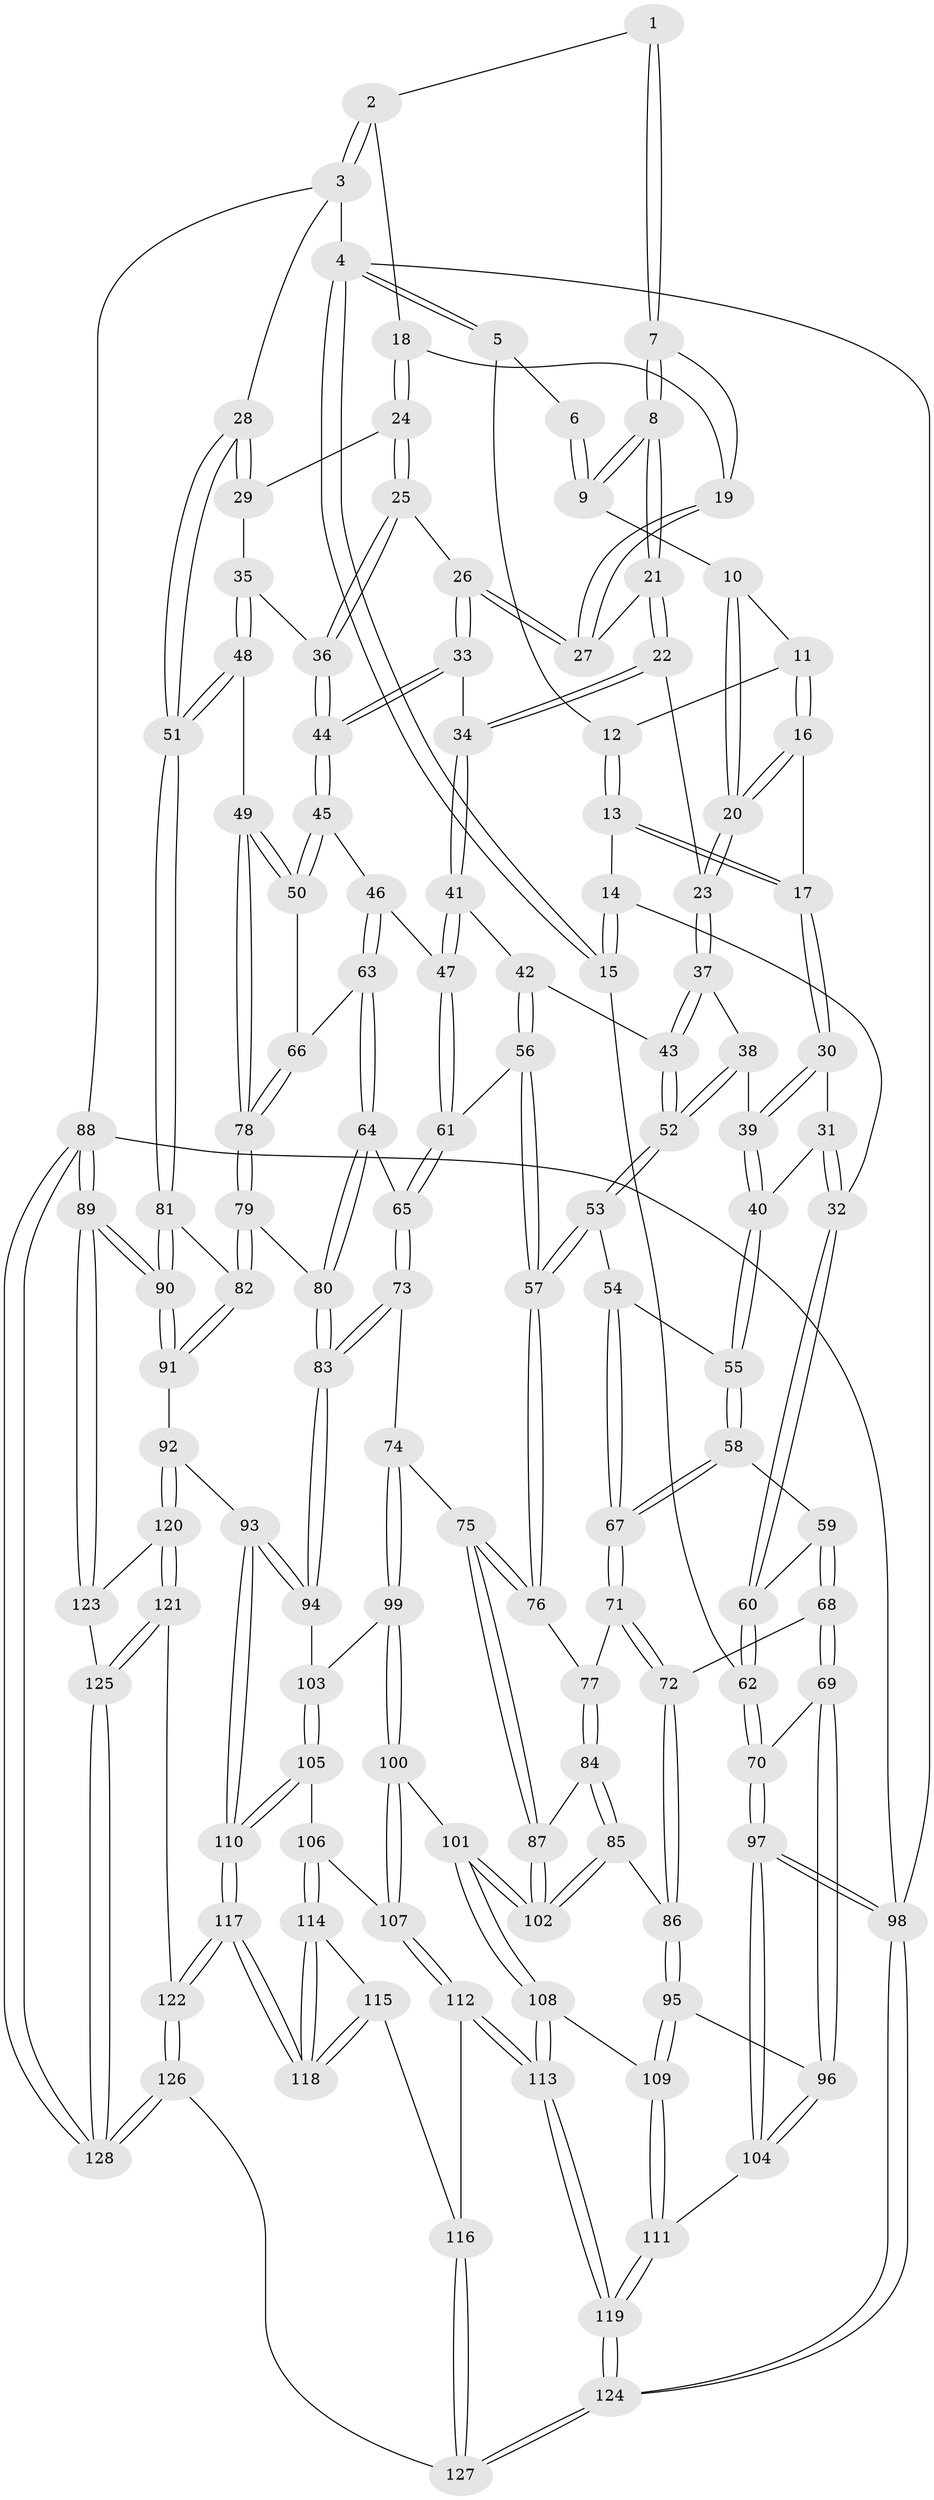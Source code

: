 // coarse degree distribution, {4: 0.3146067415730337, 7: 0.02247191011235955, 3: 0.07865168539325842, 5: 0.4606741573033708, 6: 0.12359550561797752}
// Generated by graph-tools (version 1.1) at 2025/21/03/04/25 18:21:39]
// undirected, 128 vertices, 317 edges
graph export_dot {
graph [start="1"]
  node [color=gray90,style=filled];
  1 [pos="+0.6739261750565114+0"];
  2 [pos="+0.8467780531212289+0"];
  3 [pos="+1+0"];
  4 [pos="+0+0"];
  5 [pos="+0.2601296914455706+0"];
  6 [pos="+0.4723727560287012+0"];
  7 [pos="+0.5635562769943262+0.0905951549643009"];
  8 [pos="+0.555390373839305+0.10093765905565039"];
  9 [pos="+0.4928317566184861+0.08317302971527545"];
  10 [pos="+0.4622147892622793+0.08859681547321548"];
  11 [pos="+0.280742117195366+0"];
  12 [pos="+0.26326227801590285+0"];
  13 [pos="+0.2310815861361072+0"];
  14 [pos="+0.13930283754340458+0.12434677299874201"];
  15 [pos="+0+0"];
  16 [pos="+0.3792602025417373+0.15777227637678123"];
  17 [pos="+0.27005085000406737+0.1736462424579763"];
  18 [pos="+0.8119590751170417+0"];
  19 [pos="+0.6747087559141455+0.10583798519497849"];
  20 [pos="+0.39552359376080515+0.1670389680045804"];
  21 [pos="+0.5588361838102269+0.14520962890025724"];
  22 [pos="+0.5559433483794972+0.15862246004617644"];
  23 [pos="+0.41050991062165737+0.193700930697795"];
  24 [pos="+0.8193247712672302+0.10100309592675508"];
  25 [pos="+0.7196055912976504+0.19670095734075485"];
  26 [pos="+0.6971975058612692+0.21016217218765948"];
  27 [pos="+0.6706771316860787+0.14852960478539498"];
  28 [pos="+1+0"];
  29 [pos="+0.8545808580638447+0.16376837087644108"];
  30 [pos="+0.25338820110847254+0.19161567574541077"];
  31 [pos="+0.2395967653809934+0.2002450257622113"];
  32 [pos="+0.13146163369786992+0.24977519815739696"];
  33 [pos="+0.6899045948131788+0.22653168389274636"];
  34 [pos="+0.5832698477274935+0.24350230848673834"];
  35 [pos="+0.8855927700934593+0.22989143786322205"];
  36 [pos="+0.8471641864335078+0.24580610285248553"];
  37 [pos="+0.41355556595705945+0.22665387322261893"];
  38 [pos="+0.36182530988792827+0.27880778098627457"];
  39 [pos="+0.35551285069348104+0.2822817296436544"];
  40 [pos="+0.3266622258242004+0.3140875262880042"];
  41 [pos="+0.5585335355177009+0.28511550208536224"];
  42 [pos="+0.4954634358778036+0.28578937196303567"];
  43 [pos="+0.4800880307421338+0.2817928100637473"];
  44 [pos="+0.739842188810502+0.31604615983506934"];
  45 [pos="+0.739350678684305+0.32041103984128705"];
  46 [pos="+0.635916660107389+0.353553458662307"];
  47 [pos="+0.567071746633308+0.3058126453626266"];
  48 [pos="+1+0.3323101850162855"];
  49 [pos="+0.8872072744572137+0.41243056631258856"];
  50 [pos="+0.7424690194762076+0.3272244347800058"];
  51 [pos="+1+0.3375701514441877"];
  52 [pos="+0.4227362928965397+0.35631158450072836"];
  53 [pos="+0.4137463610132493+0.40013442226179774"];
  54 [pos="+0.3649783003782811+0.37585703120965364"];
  55 [pos="+0.31710330212876703+0.3289591877192252"];
  56 [pos="+0.47516871540243855+0.4075603158010892"];
  57 [pos="+0.43255420805099676+0.4363528227933591"];
  58 [pos="+0.24143009882378913+0.35745552159437854"];
  59 [pos="+0.20252821520601064+0.3479897837595763"];
  60 [pos="+0.12102453904143448+0.2640655702855299"];
  61 [pos="+0.5413931943961642+0.39262766555723844"];
  62 [pos="+0+0.32175570727050123"];
  63 [pos="+0.6342412569989008+0.45133302192933095"];
  64 [pos="+0.6216861774162538+0.4678643992765267"];
  65 [pos="+0.6038602856730685+0.4792574300810404"];
  66 [pos="+0.7243916471463088+0.422271459626885"];
  67 [pos="+0.2973632179270476+0.45060176975331806"];
  68 [pos="+0.1588953291632334+0.5174577168441087"];
  69 [pos="+0+0.42857658061579007"];
  70 [pos="+0+0.39006979959377613"];
  71 [pos="+0.3103891663404799+0.4893258134433509"];
  72 [pos="+0.17603606408247896+0.5402943929816801"];
  73 [pos="+0.5596249162365703+0.5570622372186042"];
  74 [pos="+0.5508240250390398+0.5580546629351493"];
  75 [pos="+0.48213897006554546+0.5311675755693169"];
  76 [pos="+0.42865973664128143+0.4658196908801946"];
  77 [pos="+0.3210816061959557+0.49414993317993955"];
  78 [pos="+0.8098193803114867+0.5098259879939603"];
  79 [pos="+0.8084165766838192+0.5168891791932267"];
  80 [pos="+0.7642758037051065+0.5357550699583262"];
  81 [pos="+1+0.39853475461972493"];
  82 [pos="+0.883234327572595+0.6271848630310275"];
  83 [pos="+0.6559719607202541+0.6420694601644088"];
  84 [pos="+0.3294802348645665+0.5479897563767717"];
  85 [pos="+0.20955423912797724+0.6288156606176234"];
  86 [pos="+0.1788461459489963+0.6232766692492427"];
  87 [pos="+0.3642658076329939+0.6306167773553502"];
  88 [pos="+1+1"];
  89 [pos="+1+1"];
  90 [pos="+1+0.8706787789143213"];
  91 [pos="+0.8770658926592805+0.7506799687391079"];
  92 [pos="+0.8528781892919428+0.7633876872752018"];
  93 [pos="+0.7148837619833924+0.7663109539284904"];
  94 [pos="+0.6607109836671875+0.6583643413777557"];
  95 [pos="+0.1520938545610179+0.6576703080566982"];
  96 [pos="+0.10429023853768554+0.675760422098811"];
  97 [pos="+0+0.8348810407210742"];
  98 [pos="+0+1"];
  99 [pos="+0.5005531966540308+0.6481001735232026"];
  100 [pos="+0.40100455771280796+0.7293499704537759"];
  101 [pos="+0.3672684316630502+0.7079588155124551"];
  102 [pos="+0.3530610435284085+0.6759316572432384"];
  103 [pos="+0.5391601257875808+0.7082596909744046"];
  104 [pos="+0.0010882834032420582+0.7859732037087062"];
  105 [pos="+0.522323684799193+0.7648733251073019"];
  106 [pos="+0.44636588353979695+0.7693012655959517"];
  107 [pos="+0.4143819637889717+0.7519165949104828"];
  108 [pos="+0.25722693325861984+0.7866129915719485"];
  109 [pos="+0.22462353952121614+0.7811404424892497"];
  110 [pos="+0.6617610435121714+0.82487230877642"];
  111 [pos="+0.12945795372327787+0.8700458431604124"];
  112 [pos="+0.3386693375569751+0.9264220738098174"];
  113 [pos="+0.32000765668201825+0.9364972141806546"];
  114 [pos="+0.44705915159935455+0.7711634019902353"];
  115 [pos="+0.47129468949749964+0.9072420972977964"];
  116 [pos="+0.43237281620763446+0.9283842891828306"];
  117 [pos="+0.6281707759037365+0.9237374725432165"];
  118 [pos="+0.5777142362563319+0.9131014423351828"];
  119 [pos="+0.2145054665532501+1"];
  120 [pos="+0.8503394715823097+0.892434217744207"];
  121 [pos="+0.8145677685087069+0.9467290518048396"];
  122 [pos="+0.6310487455637223+0.938125081498343"];
  123 [pos="+0.8979066792166673+0.9476880063724477"];
  124 [pos="+0.1805687746777836+1"];
  125 [pos="+0.8293886428720734+1"];
  126 [pos="+0.6239705663552593+1"];
  127 [pos="+0.554008103479639+1"];
  128 [pos="+0.8138596789429103+1"];
  1 -- 2;
  1 -- 7;
  1 -- 7;
  2 -- 3;
  2 -- 3;
  2 -- 18;
  3 -- 4;
  3 -- 28;
  3 -- 88;
  4 -- 5;
  4 -- 5;
  4 -- 15;
  4 -- 15;
  4 -- 98;
  5 -- 6;
  5 -- 12;
  6 -- 9;
  6 -- 9;
  7 -- 8;
  7 -- 8;
  7 -- 19;
  8 -- 9;
  8 -- 9;
  8 -- 21;
  8 -- 21;
  9 -- 10;
  10 -- 11;
  10 -- 20;
  10 -- 20;
  11 -- 12;
  11 -- 16;
  11 -- 16;
  12 -- 13;
  12 -- 13;
  13 -- 14;
  13 -- 17;
  13 -- 17;
  14 -- 15;
  14 -- 15;
  14 -- 32;
  15 -- 62;
  16 -- 17;
  16 -- 20;
  16 -- 20;
  17 -- 30;
  17 -- 30;
  18 -- 19;
  18 -- 24;
  18 -- 24;
  19 -- 27;
  19 -- 27;
  20 -- 23;
  20 -- 23;
  21 -- 22;
  21 -- 22;
  21 -- 27;
  22 -- 23;
  22 -- 34;
  22 -- 34;
  23 -- 37;
  23 -- 37;
  24 -- 25;
  24 -- 25;
  24 -- 29;
  25 -- 26;
  25 -- 36;
  25 -- 36;
  26 -- 27;
  26 -- 27;
  26 -- 33;
  26 -- 33;
  28 -- 29;
  28 -- 29;
  28 -- 51;
  28 -- 51;
  29 -- 35;
  30 -- 31;
  30 -- 39;
  30 -- 39;
  31 -- 32;
  31 -- 32;
  31 -- 40;
  32 -- 60;
  32 -- 60;
  33 -- 34;
  33 -- 44;
  33 -- 44;
  34 -- 41;
  34 -- 41;
  35 -- 36;
  35 -- 48;
  35 -- 48;
  36 -- 44;
  36 -- 44;
  37 -- 38;
  37 -- 43;
  37 -- 43;
  38 -- 39;
  38 -- 52;
  38 -- 52;
  39 -- 40;
  39 -- 40;
  40 -- 55;
  40 -- 55;
  41 -- 42;
  41 -- 47;
  41 -- 47;
  42 -- 43;
  42 -- 56;
  42 -- 56;
  43 -- 52;
  43 -- 52;
  44 -- 45;
  44 -- 45;
  45 -- 46;
  45 -- 50;
  45 -- 50;
  46 -- 47;
  46 -- 63;
  46 -- 63;
  47 -- 61;
  47 -- 61;
  48 -- 49;
  48 -- 51;
  48 -- 51;
  49 -- 50;
  49 -- 50;
  49 -- 78;
  49 -- 78;
  50 -- 66;
  51 -- 81;
  51 -- 81;
  52 -- 53;
  52 -- 53;
  53 -- 54;
  53 -- 57;
  53 -- 57;
  54 -- 55;
  54 -- 67;
  54 -- 67;
  55 -- 58;
  55 -- 58;
  56 -- 57;
  56 -- 57;
  56 -- 61;
  57 -- 76;
  57 -- 76;
  58 -- 59;
  58 -- 67;
  58 -- 67;
  59 -- 60;
  59 -- 68;
  59 -- 68;
  60 -- 62;
  60 -- 62;
  61 -- 65;
  61 -- 65;
  62 -- 70;
  62 -- 70;
  63 -- 64;
  63 -- 64;
  63 -- 66;
  64 -- 65;
  64 -- 80;
  64 -- 80;
  65 -- 73;
  65 -- 73;
  66 -- 78;
  66 -- 78;
  67 -- 71;
  67 -- 71;
  68 -- 69;
  68 -- 69;
  68 -- 72;
  69 -- 70;
  69 -- 96;
  69 -- 96;
  70 -- 97;
  70 -- 97;
  71 -- 72;
  71 -- 72;
  71 -- 77;
  72 -- 86;
  72 -- 86;
  73 -- 74;
  73 -- 83;
  73 -- 83;
  74 -- 75;
  74 -- 99;
  74 -- 99;
  75 -- 76;
  75 -- 76;
  75 -- 87;
  75 -- 87;
  76 -- 77;
  77 -- 84;
  77 -- 84;
  78 -- 79;
  78 -- 79;
  79 -- 80;
  79 -- 82;
  79 -- 82;
  80 -- 83;
  80 -- 83;
  81 -- 82;
  81 -- 90;
  81 -- 90;
  82 -- 91;
  82 -- 91;
  83 -- 94;
  83 -- 94;
  84 -- 85;
  84 -- 85;
  84 -- 87;
  85 -- 86;
  85 -- 102;
  85 -- 102;
  86 -- 95;
  86 -- 95;
  87 -- 102;
  87 -- 102;
  88 -- 89;
  88 -- 89;
  88 -- 128;
  88 -- 128;
  88 -- 98;
  89 -- 90;
  89 -- 90;
  89 -- 123;
  89 -- 123;
  90 -- 91;
  90 -- 91;
  91 -- 92;
  92 -- 93;
  92 -- 120;
  92 -- 120;
  93 -- 94;
  93 -- 94;
  93 -- 110;
  93 -- 110;
  94 -- 103;
  95 -- 96;
  95 -- 109;
  95 -- 109;
  96 -- 104;
  96 -- 104;
  97 -- 98;
  97 -- 98;
  97 -- 104;
  97 -- 104;
  98 -- 124;
  98 -- 124;
  99 -- 100;
  99 -- 100;
  99 -- 103;
  100 -- 101;
  100 -- 107;
  100 -- 107;
  101 -- 102;
  101 -- 102;
  101 -- 108;
  101 -- 108;
  103 -- 105;
  103 -- 105;
  104 -- 111;
  105 -- 106;
  105 -- 110;
  105 -- 110;
  106 -- 107;
  106 -- 114;
  106 -- 114;
  107 -- 112;
  107 -- 112;
  108 -- 109;
  108 -- 113;
  108 -- 113;
  109 -- 111;
  109 -- 111;
  110 -- 117;
  110 -- 117;
  111 -- 119;
  111 -- 119;
  112 -- 113;
  112 -- 113;
  112 -- 116;
  113 -- 119;
  113 -- 119;
  114 -- 115;
  114 -- 118;
  114 -- 118;
  115 -- 116;
  115 -- 118;
  115 -- 118;
  116 -- 127;
  116 -- 127;
  117 -- 118;
  117 -- 118;
  117 -- 122;
  117 -- 122;
  119 -- 124;
  119 -- 124;
  120 -- 121;
  120 -- 121;
  120 -- 123;
  121 -- 122;
  121 -- 125;
  121 -- 125;
  122 -- 126;
  122 -- 126;
  123 -- 125;
  124 -- 127;
  124 -- 127;
  125 -- 128;
  125 -- 128;
  126 -- 127;
  126 -- 128;
  126 -- 128;
}
